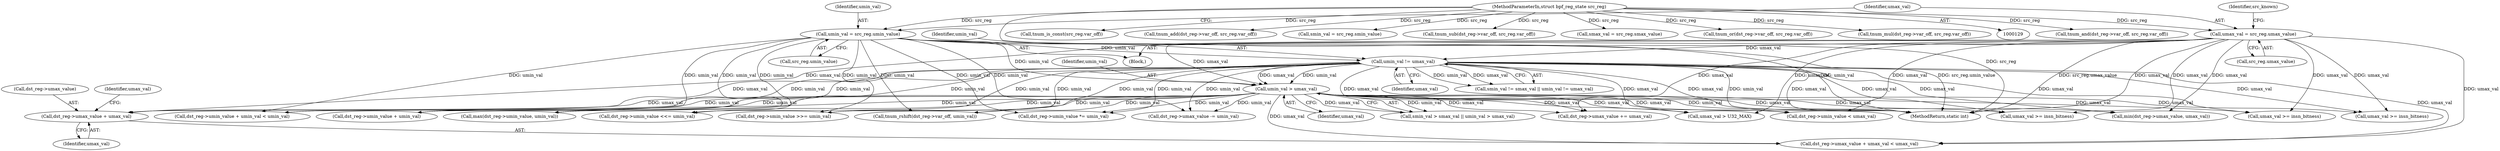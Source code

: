 digraph "0_linux_d3bd7413e0ca40b60cf60d4003246d067cafdeda@pointer" {
"1000324" [label="(Call,dst_reg->umax_value + umax_val)"];
"1000231" [label="(Call,umin_val > umax_val)"];
"1000224" [label="(Call,umin_val != umax_val)"];
"1000194" [label="(Call,umin_val = src_reg.umin_value)"];
"1000133" [label="(MethodParameterIn,struct bpf_reg_state src_reg)"];
"1000199" [label="(Call,umax_val = src_reg.umax_value)"];
"1000226" [label="(Identifier,umax_val)"];
"1000195" [label="(Identifier,umin_val)"];
"1000323" [label="(Call,dst_reg->umax_value + umax_val < umax_val)"];
"1000200" [label="(Identifier,umax_val)"];
"1000348" [label="(Call,dst_reg->umax_value += umax_val)"];
"1000316" [label="(Call,dst_reg->umin_value + umin_val < umin_val)"];
"1000570" [label="(Call,tnum_and(dst_reg->var_off, src_reg.var_off))"];
"1000227" [label="(Call,smin_val > smax_val || umin_val > umax_val)"];
"1000325" [label="(Call,dst_reg->umax_value)"];
"1000903" [label="(MethodReturn,static int)"];
"1000317" [label="(Call,dst_reg->umin_value + umin_val)"];
"1000206" [label="(Call,tnum_is_const(src_reg.var_off))"];
"1000233" [label="(Identifier,umax_val)"];
"1000835" [label="(Call,umax_val >= insn_bitness)"];
"1000232" [label="(Identifier,umin_val)"];
"1000357" [label="(Call,tnum_add(dst_reg->var_off, src_reg.var_off))"];
"1000670" [label="(Call,max(dst_reg->umin_value, umin_val))"];
"1000745" [label="(Call,dst_reg->umin_value <<= umin_val)"];
"1000133" [label="(MethodParameterIn,struct bpf_reg_state src_reg)"];
"1000134" [label="(Block,)"];
"1000846" [label="(Call,dst_reg->smin_value >>= umin_val)"];
"1000220" [label="(Call,smin_val != smax_val || umin_val != umax_val)"];
"1000184" [label="(Call,smin_val = src_reg.smin_value)"];
"1000450" [label="(Call,tnum_sub(dst_reg->var_off, src_reg.var_off))"];
"1000590" [label="(Call,min(dst_reg->umax_value, umax_val))"];
"1000189" [label="(Call,smax_val = src_reg.smax_value)"];
"1000324" [label="(Call,dst_reg->umax_value + umax_val)"];
"1000659" [label="(Call,tnum_or(dst_reg->var_off, src_reg.var_off))"];
"1000196" [label="(Call,src_reg.umin_value)"];
"1000199" [label="(Call,umax_val = src_reg.umax_value)"];
"1000225" [label="(Identifier,umin_val)"];
"1000201" [label="(Call,src_reg.umax_value)"];
"1000231" [label="(Call,umin_val > umax_val)"];
"1000329" [label="(Identifier,umax_val)"];
"1000732" [label="(Call,umax_val >= insn_bitness)"];
"1000463" [label="(Call,tnum_mul(dst_reg->var_off, src_reg.var_off))"];
"1000328" [label="(Identifier,umax_val)"];
"1000790" [label="(Call,umax_val >= insn_bitness)"];
"1000224" [label="(Call,umin_val != umax_val)"];
"1000488" [label="(Call,umax_val > U32_MAX)"];
"1000815" [label="(Call,tnum_rshift(dst_reg->var_off, umin_val))"];
"1000502" [label="(Call,dst_reg->umin_value *= umin_val)"];
"1000194" [label="(Call,umin_val = src_reg.umin_value)"];
"1000205" [label="(Identifier,src_known)"];
"1000418" [label="(Call,dst_reg->umin_value < umax_val)"];
"1000441" [label="(Call,dst_reg->umax_value -= umin_val)"];
"1000324" -> "1000323"  [label="AST: "];
"1000324" -> "1000328"  [label="CFG: "];
"1000325" -> "1000324"  [label="AST: "];
"1000328" -> "1000324"  [label="AST: "];
"1000329" -> "1000324"  [label="CFG: "];
"1000231" -> "1000324"  [label="DDG: umax_val"];
"1000199" -> "1000324"  [label="DDG: umax_val"];
"1000224" -> "1000324"  [label="DDG: umax_val"];
"1000231" -> "1000227"  [label="AST: "];
"1000231" -> "1000233"  [label="CFG: "];
"1000232" -> "1000231"  [label="AST: "];
"1000233" -> "1000231"  [label="AST: "];
"1000227" -> "1000231"  [label="CFG: "];
"1000231" -> "1000903"  [label="DDG: umax_val"];
"1000231" -> "1000903"  [label="DDG: umin_val"];
"1000231" -> "1000227"  [label="DDG: umin_val"];
"1000231" -> "1000227"  [label="DDG: umax_val"];
"1000224" -> "1000231"  [label="DDG: umin_val"];
"1000224" -> "1000231"  [label="DDG: umax_val"];
"1000194" -> "1000231"  [label="DDG: umin_val"];
"1000199" -> "1000231"  [label="DDG: umax_val"];
"1000231" -> "1000316"  [label="DDG: umin_val"];
"1000231" -> "1000317"  [label="DDG: umin_val"];
"1000231" -> "1000323"  [label="DDG: umax_val"];
"1000231" -> "1000348"  [label="DDG: umax_val"];
"1000231" -> "1000418"  [label="DDG: umax_val"];
"1000231" -> "1000441"  [label="DDG: umin_val"];
"1000231" -> "1000488"  [label="DDG: umax_val"];
"1000231" -> "1000502"  [label="DDG: umin_val"];
"1000231" -> "1000590"  [label="DDG: umax_val"];
"1000231" -> "1000670"  [label="DDG: umin_val"];
"1000231" -> "1000732"  [label="DDG: umax_val"];
"1000231" -> "1000745"  [label="DDG: umin_val"];
"1000231" -> "1000790"  [label="DDG: umax_val"];
"1000231" -> "1000815"  [label="DDG: umin_val"];
"1000231" -> "1000835"  [label="DDG: umax_val"];
"1000231" -> "1000846"  [label="DDG: umin_val"];
"1000224" -> "1000220"  [label="AST: "];
"1000224" -> "1000226"  [label="CFG: "];
"1000225" -> "1000224"  [label="AST: "];
"1000226" -> "1000224"  [label="AST: "];
"1000220" -> "1000224"  [label="CFG: "];
"1000224" -> "1000903"  [label="DDG: umin_val"];
"1000224" -> "1000903"  [label="DDG: umax_val"];
"1000224" -> "1000220"  [label="DDG: umin_val"];
"1000224" -> "1000220"  [label="DDG: umax_val"];
"1000194" -> "1000224"  [label="DDG: umin_val"];
"1000199" -> "1000224"  [label="DDG: umax_val"];
"1000224" -> "1000316"  [label="DDG: umin_val"];
"1000224" -> "1000317"  [label="DDG: umin_val"];
"1000224" -> "1000323"  [label="DDG: umax_val"];
"1000224" -> "1000348"  [label="DDG: umax_val"];
"1000224" -> "1000418"  [label="DDG: umax_val"];
"1000224" -> "1000441"  [label="DDG: umin_val"];
"1000224" -> "1000488"  [label="DDG: umax_val"];
"1000224" -> "1000502"  [label="DDG: umin_val"];
"1000224" -> "1000590"  [label="DDG: umax_val"];
"1000224" -> "1000670"  [label="DDG: umin_val"];
"1000224" -> "1000732"  [label="DDG: umax_val"];
"1000224" -> "1000745"  [label="DDG: umin_val"];
"1000224" -> "1000790"  [label="DDG: umax_val"];
"1000224" -> "1000815"  [label="DDG: umin_val"];
"1000224" -> "1000835"  [label="DDG: umax_val"];
"1000224" -> "1000846"  [label="DDG: umin_val"];
"1000194" -> "1000134"  [label="AST: "];
"1000194" -> "1000196"  [label="CFG: "];
"1000195" -> "1000194"  [label="AST: "];
"1000196" -> "1000194"  [label="AST: "];
"1000200" -> "1000194"  [label="CFG: "];
"1000194" -> "1000903"  [label="DDG: umin_val"];
"1000194" -> "1000903"  [label="DDG: src_reg.umin_value"];
"1000133" -> "1000194"  [label="DDG: src_reg"];
"1000194" -> "1000316"  [label="DDG: umin_val"];
"1000194" -> "1000317"  [label="DDG: umin_val"];
"1000194" -> "1000441"  [label="DDG: umin_val"];
"1000194" -> "1000502"  [label="DDG: umin_val"];
"1000194" -> "1000670"  [label="DDG: umin_val"];
"1000194" -> "1000745"  [label="DDG: umin_val"];
"1000194" -> "1000815"  [label="DDG: umin_val"];
"1000194" -> "1000846"  [label="DDG: umin_val"];
"1000133" -> "1000129"  [label="AST: "];
"1000133" -> "1000903"  [label="DDG: src_reg"];
"1000133" -> "1000184"  [label="DDG: src_reg"];
"1000133" -> "1000189"  [label="DDG: src_reg"];
"1000133" -> "1000199"  [label="DDG: src_reg"];
"1000133" -> "1000206"  [label="DDG: src_reg"];
"1000133" -> "1000357"  [label="DDG: src_reg"];
"1000133" -> "1000450"  [label="DDG: src_reg"];
"1000133" -> "1000463"  [label="DDG: src_reg"];
"1000133" -> "1000570"  [label="DDG: src_reg"];
"1000133" -> "1000659"  [label="DDG: src_reg"];
"1000199" -> "1000134"  [label="AST: "];
"1000199" -> "1000201"  [label="CFG: "];
"1000200" -> "1000199"  [label="AST: "];
"1000201" -> "1000199"  [label="AST: "];
"1000205" -> "1000199"  [label="CFG: "];
"1000199" -> "1000903"  [label="DDG: src_reg.umax_value"];
"1000199" -> "1000903"  [label="DDG: umax_val"];
"1000199" -> "1000323"  [label="DDG: umax_val"];
"1000199" -> "1000348"  [label="DDG: umax_val"];
"1000199" -> "1000418"  [label="DDG: umax_val"];
"1000199" -> "1000488"  [label="DDG: umax_val"];
"1000199" -> "1000590"  [label="DDG: umax_val"];
"1000199" -> "1000732"  [label="DDG: umax_val"];
"1000199" -> "1000790"  [label="DDG: umax_val"];
"1000199" -> "1000835"  [label="DDG: umax_val"];
}
